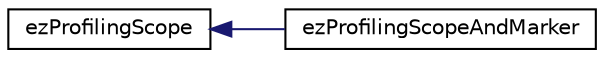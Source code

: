 digraph "Graphical Class Hierarchy"
{
 // LATEX_PDF_SIZE
  edge [fontname="Helvetica",fontsize="10",labelfontname="Helvetica",labelfontsize="10"];
  node [fontname="Helvetica",fontsize="10",shape=record];
  rankdir="LR";
  Node0 [label="ezProfilingScope",height=0.2,width=0.4,color="black", fillcolor="white", style="filled",URL="$d8/d69/classez_profiling_scope.htm",tooltip="This class encapsulates a profiling scope."];
  Node0 -> Node1 [dir="back",color="midnightblue",fontsize="10",style="solid",fontname="Helvetica"];
  Node1 [label="ezProfilingScopeAndMarker",height=0.2,width=0.4,color="black", fillcolor="white", style="filled",URL="$d3/d09/classez_profiling_scope_and_marker.htm",tooltip="Sets profiling marker and GPU timings for the current scope."];
}
